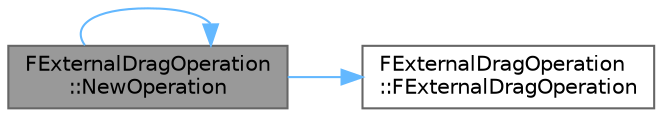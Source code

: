 digraph "FExternalDragOperation::NewOperation"
{
 // INTERACTIVE_SVG=YES
 // LATEX_PDF_SIZE
  bgcolor="transparent";
  edge [fontname=Helvetica,fontsize=10,labelfontname=Helvetica,labelfontsize=10];
  node [fontname=Helvetica,fontsize=10,shape=box,height=0.2,width=0.4];
  rankdir="LR";
  Node1 [id="Node000001",label="FExternalDragOperation\l::NewOperation",height=0.2,width=0.4,color="gray40", fillcolor="grey60", style="filled", fontcolor="black",tooltip="Creates a new external combined drag operation."];
  Node1 -> Node2 [id="edge1_Node000001_Node000002",color="steelblue1",style="solid",tooltip=" "];
  Node2 [id="Node000002",label="FExternalDragOperation\l::FExternalDragOperation",height=0.2,width=0.4,color="grey40", fillcolor="white", style="filled",URL="$d3/d15/classFExternalDragOperation.html#a192fe7027c5debfd3164b8d8bf90ee29",tooltip="A private constructor to ensure that the appropriate \"New\" factory method is used below."];
  Node1 -> Node1 [id="edge2_Node000001_Node000001",color="steelblue1",style="solid",tooltip=" "];
}
